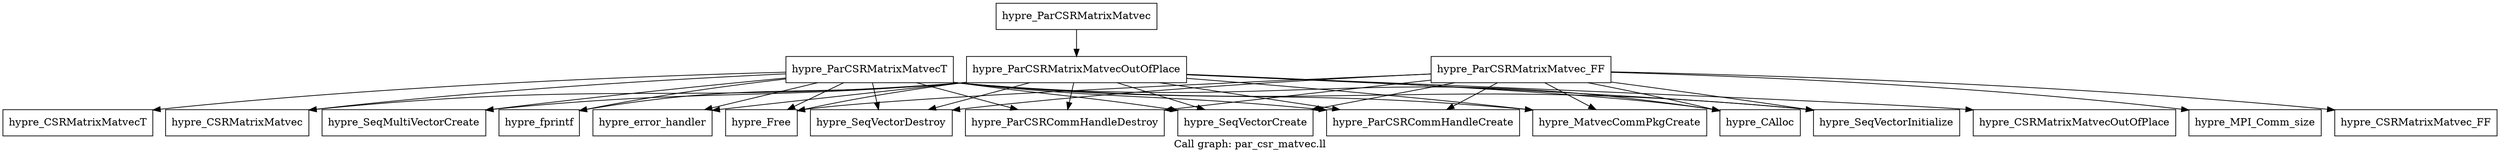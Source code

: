 digraph "Call graph: par_csr_matvec.ll" {
	label="Call graph: par_csr_matvec.ll";

	Node0x55ffc6b4c2e0 [shape=record,label="{hypre_ParCSRMatrixMatvecOutOfPlace}"];
	Node0x55ffc6b4c2e0 -> Node0x55ffc6b08b90;
	Node0x55ffc6b4c2e0 -> Node0x55ffc6b0ddc0;
	Node0x55ffc6b4c2e0 -> Node0x55ffc6b162b0;
	Node0x55ffc6b4c2e0 -> Node0x55ffc6b1ad70;
	Node0x55ffc6b4c2e0 -> Node0x55ffc6b19d20;
	Node0x55ffc6b4c2e0 -> Node0x55ffc6b15d30;
	Node0x55ffc6b4c2e0 -> Node0x55ffc6b0f8d0;
	Node0x55ffc6b4c2e0 -> Node0x55ffc6b15850;
	Node0x55ffc6b4c2e0 -> Node0x55ffc6b12f30;
	Node0x55ffc6b4c2e0 -> Node0x55ffc6b553b0;
	Node0x55ffc6b4c2e0 -> Node0x55ffc6b0fc50;
	Node0x55ffc6b4c2e0 -> Node0x55ffc6b10a30;
	Node0x55ffc6b4c2e0 -> Node0x55ffc6b11850;
	Node0x55ffc6b08b90 [shape=record,label="{hypre_fprintf}"];
	Node0x55ffc6b0ddc0 [shape=record,label="{hypre_error_handler}"];
	Node0x55ffc6b0f8d0 [shape=record,label="{hypre_SeqVectorCreate}"];
	Node0x55ffc6b553b0 [shape=record,label="{hypre_SeqMultiVectorCreate}"];
	Node0x55ffc6b0fc50 [shape=record,label="{hypre_MatvecCommPkgCreate}"];
	Node0x55ffc6b10a30 [shape=record,label="{hypre_CAlloc}"];
	Node0x55ffc6b11850 [shape=record,label="{hypre_SeqVectorInitialize}"];
	Node0x55ffc6b12f30 [shape=record,label="{hypre_ParCSRCommHandleCreate}"];
	Node0x55ffc6b15850 [shape=record,label="{hypre_CSRMatrixMatvecOutOfPlace}"];
	Node0x55ffc6b15d30 [shape=record,label="{hypre_ParCSRCommHandleDestroy}"];
	Node0x55ffc6b162b0 [shape=record,label="{hypre_Free}"];
	Node0x55ffc6b19d20 [shape=record,label="{hypre_CSRMatrixMatvec}"];
	Node0x55ffc6b1ad70 [shape=record,label="{hypre_SeqVectorDestroy}"];
	Node0x55ffc6b23ed0 [shape=record,label="{hypre_ParCSRMatrixMatvec}"];
	Node0x55ffc6b23ed0 -> Node0x55ffc6b4c2e0;
	Node0x55ffc6b29d20 [shape=record,label="{hypre_ParCSRMatrixMatvecT}"];
	Node0x55ffc6b29d20 -> Node0x55ffc6b0f8d0;
	Node0x55ffc6b29d20 -> Node0x55ffc6b553b0;
	Node0x55ffc6b29d20 -> Node0x55ffc6b0fc50;
	Node0x55ffc6b29d20 -> Node0x55ffc6b10a30;
	Node0x55ffc6b29d20 -> Node0x55ffc6b11850;
	Node0x55ffc6b29d20 -> Node0x55ffc6b162b0;
	Node0x55ffc6b29d20 -> Node0x55ffc6b1ad70;
	Node0x55ffc6b29d20 -> Node0x55ffc6b08b90;
	Node0x55ffc6b29d20 -> Node0x55ffc6b0ddc0;
	Node0x55ffc6b29d20 -> Node0x55ffc6b19d20;
	Node0x55ffc6b29d20 -> Node0x55ffc6b2aee0;
	Node0x55ffc6b29d20 -> Node0x55ffc6b12f30;
	Node0x55ffc6b29d20 -> Node0x55ffc6b15d30;
	Node0x55ffc6b2aee0 [shape=record,label="{hypre_CSRMatrixMatvecT}"];
	Node0x55ffc6b2be70 [shape=record,label="{hypre_ParCSRMatrixMatvec_FF}"];
	Node0x55ffc6b2be70 -> Node0x55ffc6b32700;
	Node0x55ffc6b2be70 -> Node0x55ffc6b0f8d0;
	Node0x55ffc6b2be70 -> Node0x55ffc6b11850;
	Node0x55ffc6b2be70 -> Node0x55ffc6b0fc50;
	Node0x55ffc6b2be70 -> Node0x55ffc6b10a30;
	Node0x55ffc6b2be70 -> Node0x55ffc6b12f30;
	Node0x55ffc6b2be70 -> Node0x55ffc6b2b6d0;
	Node0x55ffc6b2be70 -> Node0x55ffc6b15d30;
	Node0x55ffc6b2be70 -> Node0x55ffc6b162b0;
	Node0x55ffc6b2be70 -> Node0x55ffc6b1ad70;
	Node0x55ffc6b2b6d0 [shape=record,label="{hypre_CSRMatrixMatvec_FF}"];
	Node0x55ffc6b32700 [shape=record,label="{hypre_MPI_Comm_size}"];
}
